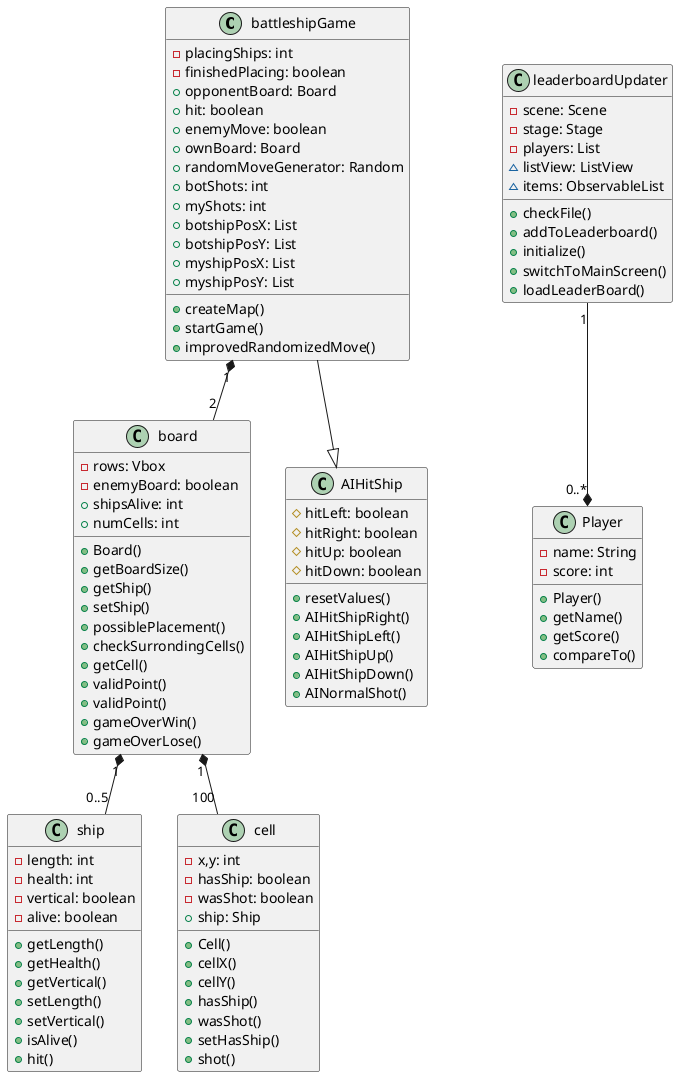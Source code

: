 @startuml classdiagram battleship

class battleshipGame {
    -placingShips: int
    -finishedPlacing: boolean
    +opponentBoard: Board
    +hit: boolean
    +enemyMove: boolean
    +ownBoard: Board
    + randomMoveGenerator: Random
    +botShots: int
    +myShots: int
    +botshipPosX: List
    +botshipPosY: List
    +myshipPosX: List
    +myshipPosY: List

    +createMap()
    +startGame()
    +improvedRandomizedMove()
}

class board {
    -rows: Vbox
    -enemyBoard: boolean
    +shipsAlive: int
    +numCells: int

    +Board()
    +getBoardSize()
    +getShip()
    +setShip()
    +possiblePlacement()
    +checkSurrondingCells()
    +getCell()
    +validPoint()
    +validPoint()
    +gameOverWin()
    +gameOverLose()
}

class ship {
    -length: int
    -health: int
    -vertical: boolean
    -alive: boolean

    +getLength()
    +getHealth()
    +getVertical()
    +setLength()
    +setVertical()
    +isAlive()
    +hit()
}

class AIHitShip {
    #hitLeft: boolean
    #hitRight: boolean
    #hitUp: boolean
    #hitDown: boolean

    +resetValues()
    +AIHitShipRight()
    +AIHitShipLeft()
    +AIHitShipUp()
    +AIHitShipDown()
    +AINormalShot()
}

class cell {
    -x,y: int
    -hasShip: boolean
    -wasShot: boolean
    +ship: Ship

    +Cell()
    +cellX()
    +cellY()
    +hasShip()
    +wasShot()
    +setHasShip()
    +shot()
}

class leaderboardUpdater {
    -scene: Scene
    -stage: Stage
    -players: List
    ~listView: ListView
    ~items: ObservableList

    +checkFile()
    +addToLeaderboard()
    +initialize()
    +switchToMainScreen()
    +loadLeaderBoard()
}

class Player {
    -name: String
    -score: int

    +Player()
    +getName()
    +getScore()
    +compareTo()
}

battleshipGame --|> AIHitShip
battleshipGame "1" *-- "2" board
board "1" *-- "100" cell
board "1" *-- "0..5" ship
leaderboardUpdater "1" --* "0..*" Player
